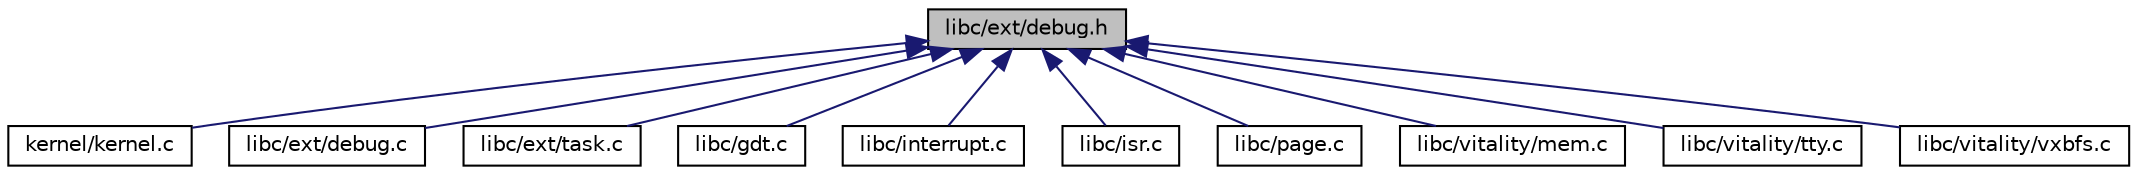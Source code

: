 digraph "libc/ext/debug.h"
{
  edge [fontname="Helvetica",fontsize="10",labelfontname="Helvetica",labelfontsize="10"];
  node [fontname="Helvetica",fontsize="10",shape=record];
  Node3 [label="libc/ext/debug.h",height=0.2,width=0.4,color="black", fillcolor="grey75", style="filled", fontcolor="black"];
  Node3 -> Node4 [dir="back",color="midnightblue",fontsize="10",style="solid",fontname="Helvetica"];
  Node4 [label="kernel/kernel.c",height=0.2,width=0.4,color="black", fillcolor="white", style="filled",URL="$a00062.html"];
  Node3 -> Node5 [dir="back",color="midnightblue",fontsize="10",style="solid",fontname="Helvetica"];
  Node5 [label="libc/ext/debug.c",height=0.2,width=0.4,color="black", fillcolor="white", style="filled",URL="$a00071.html"];
  Node3 -> Node6 [dir="back",color="midnightblue",fontsize="10",style="solid",fontname="Helvetica"];
  Node6 [label="libc/ext/task.c",height=0.2,width=0.4,color="black", fillcolor="white", style="filled",URL="$a00083.html"];
  Node3 -> Node7 [dir="back",color="midnightblue",fontsize="10",style="solid",fontname="Helvetica"];
  Node7 [label="libc/gdt.c",height=0.2,width=0.4,color="black", fillcolor="white", style="filled",URL="$a00095.html"];
  Node3 -> Node8 [dir="back",color="midnightblue",fontsize="10",style="solid",fontname="Helvetica"];
  Node8 [label="libc/interrupt.c",height=0.2,width=0.4,color="black", fillcolor="white", style="filled",URL="$a00101.html"];
  Node3 -> Node9 [dir="back",color="midnightblue",fontsize="10",style="solid",fontname="Helvetica"];
  Node9 [label="libc/isr.c",height=0.2,width=0.4,color="black", fillcolor="white", style="filled",URL="$a00107.html"];
  Node3 -> Node10 [dir="back",color="midnightblue",fontsize="10",style="solid",fontname="Helvetica"];
  Node10 [label="libc/page.c",height=0.2,width=0.4,color="black", fillcolor="white", style="filled",URL="$a00113.html"];
  Node3 -> Node11 [dir="back",color="midnightblue",fontsize="10",style="solid",fontname="Helvetica"];
  Node11 [label="libc/vitality/mem.c",height=0.2,width=0.4,color="black", fillcolor="white", style="filled",URL="$a00161.html"];
  Node3 -> Node12 [dir="back",color="midnightblue",fontsize="10",style="solid",fontname="Helvetica"];
  Node12 [label="libc/vitality/tty.c",height=0.2,width=0.4,color="black", fillcolor="white", style="filled",URL="$a00173.html"];
  Node3 -> Node13 [dir="back",color="midnightblue",fontsize="10",style="solid",fontname="Helvetica"];
  Node13 [label="libc/vitality/vxbfs.c",height=0.2,width=0.4,color="black", fillcolor="white", style="filled",URL="$a00197.html"];
}
